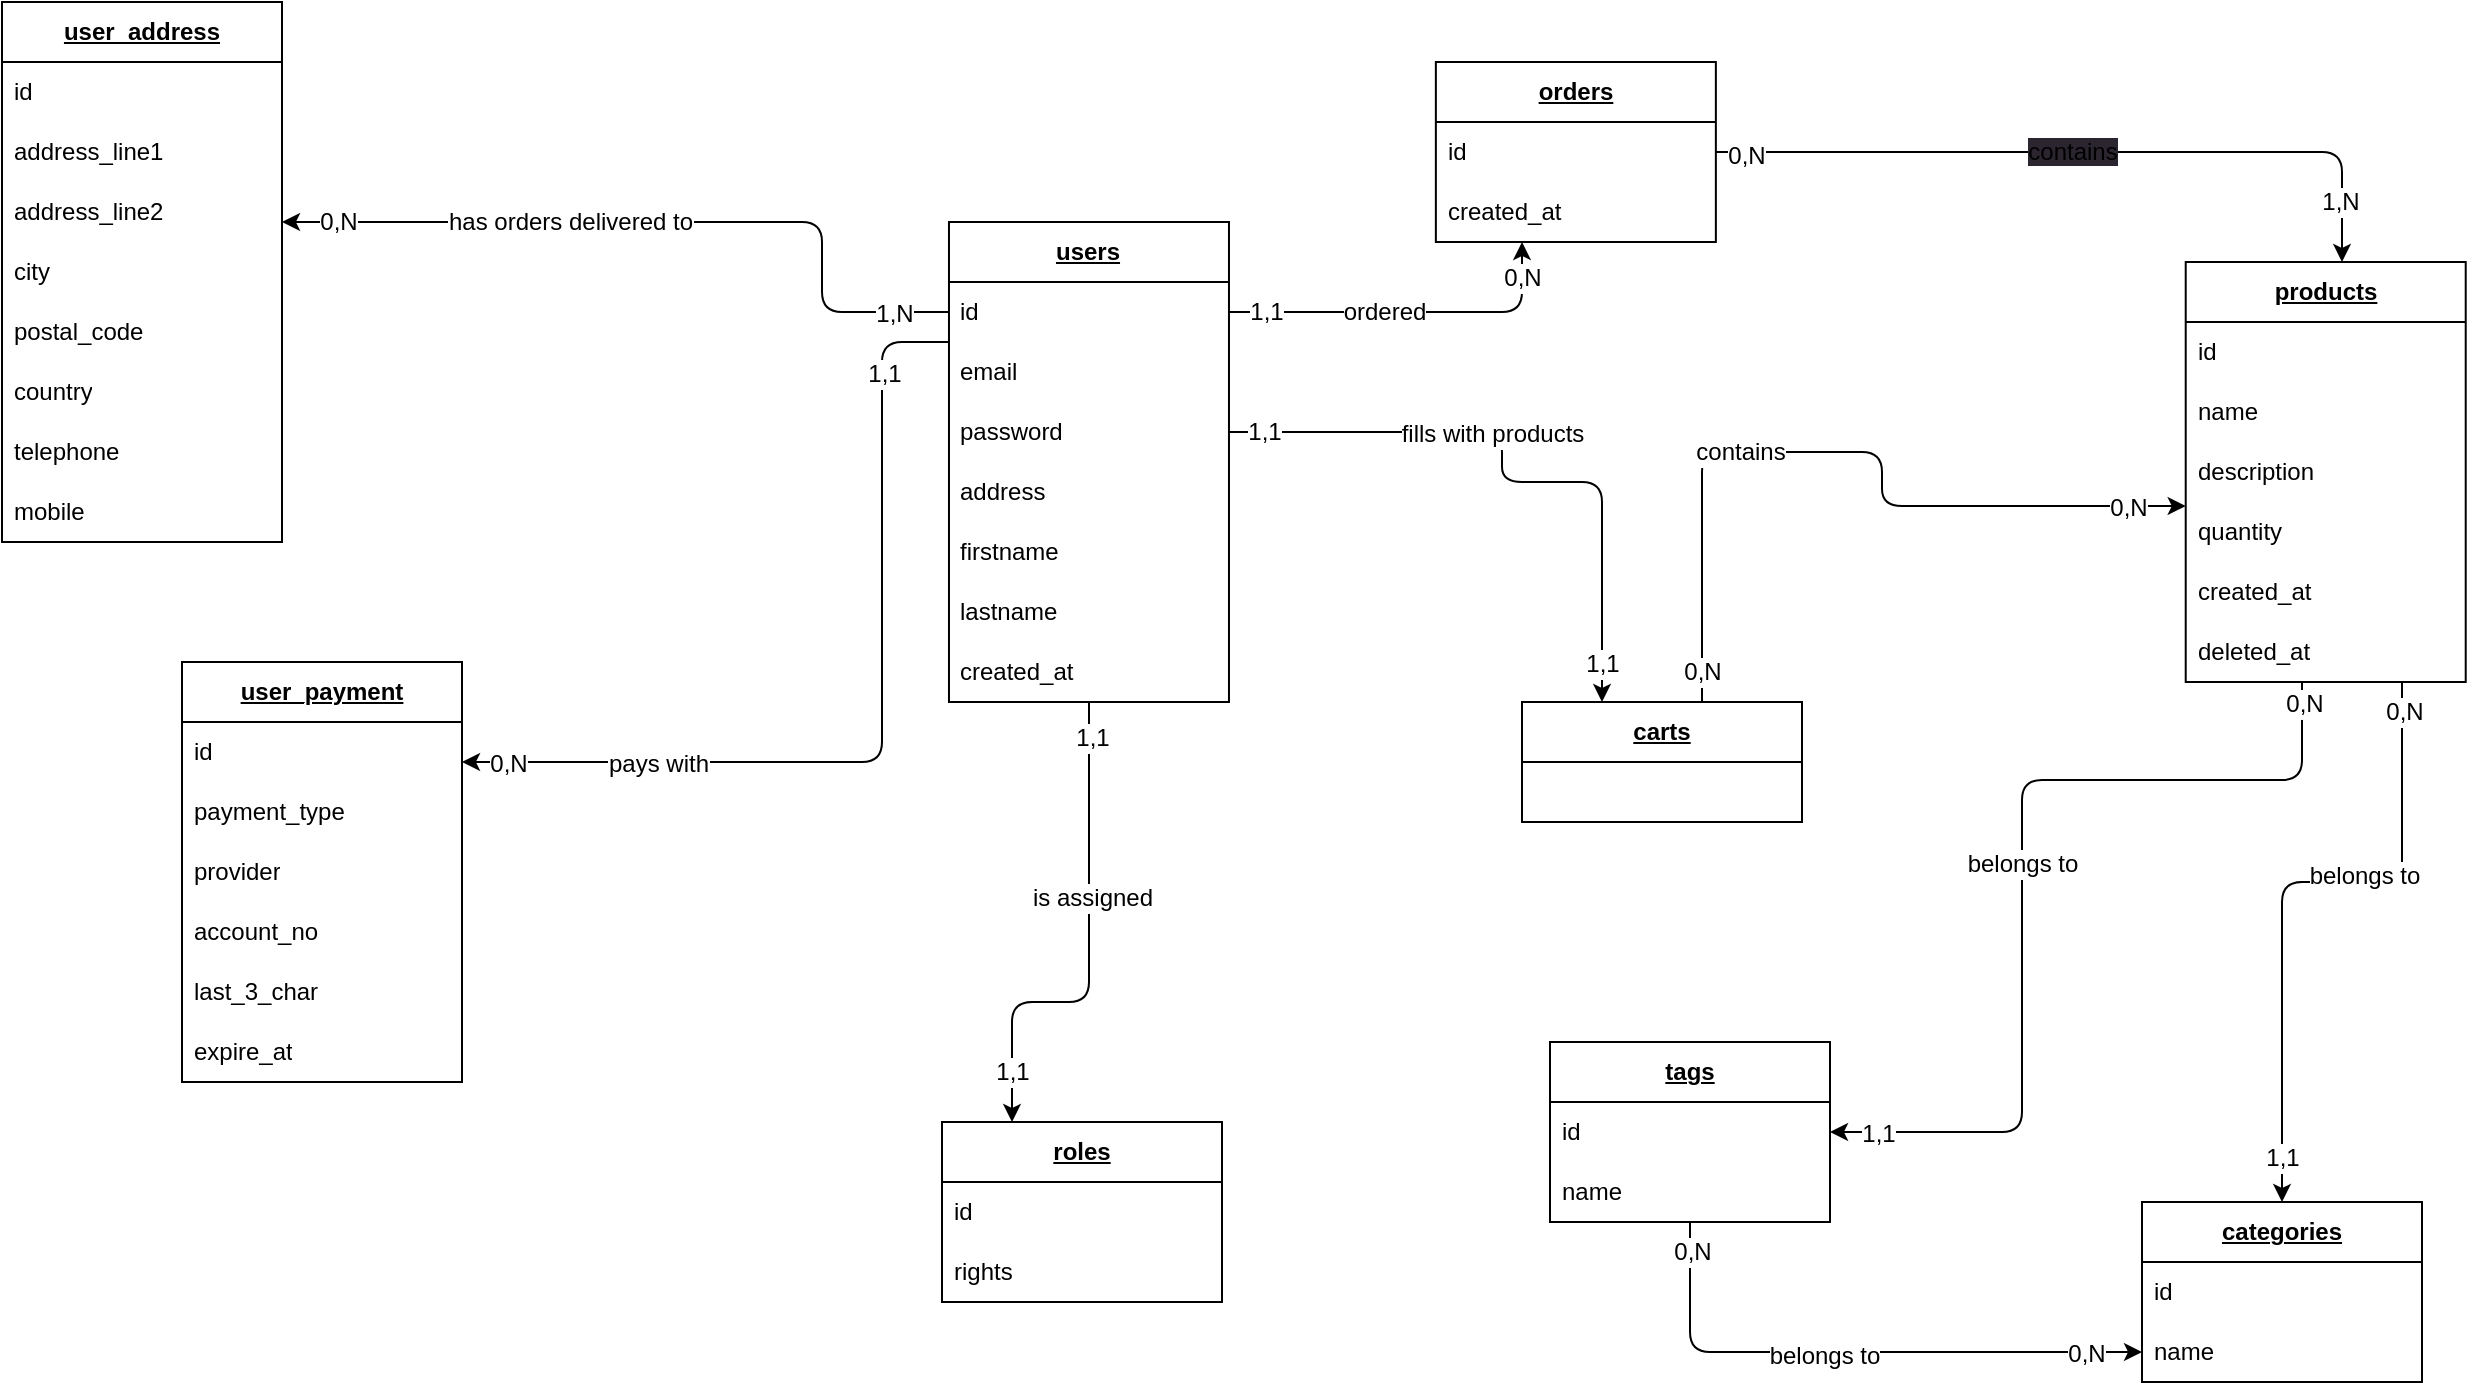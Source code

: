 <mxfile>
    <diagram name="Page-1" id="nvmFkLAB6nwE_kRz7ofC">
        <mxGraphModel dx="2069" dy="909" grid="1" gridSize="10" guides="1" tooltips="1" connect="1" arrows="1" fold="1" page="1" pageScale="1" pageWidth="827" pageHeight="1169" math="0" shadow="0">
            <root>
                <mxCell id="0"/>
                <mxCell id="1" parent="0"/>
                <mxCell id="96" style="edgeStyle=orthogonalEdgeStyle;rounded=1;html=1;strokeColor=default;fontSize=12;" parent="1" source="9zf9LuYom2PxIqwyLPYn-1" target="9zf9LuYom2PxIqwyLPYn-46" edge="1">
                    <mxGeometry relative="1" as="geometry">
                        <Array as="points">
                            <mxPoint x="320" y="225"/>
                            <mxPoint x="320" y="250"/>
                            <mxPoint x="370" y="250"/>
                        </Array>
                    </mxGeometry>
                </mxCell>
                <mxCell id="97" value="fills with products" style="edgeLabel;html=1;align=center;verticalAlign=middle;resizable=0;points=[];fontSize=12;" parent="96" vertex="1" connectable="0">
                    <mxGeometry x="-0.183" y="-1" relative="1" as="geometry">
                        <mxPoint as="offset"/>
                    </mxGeometry>
                </mxCell>
                <mxCell id="108" value="1,1" style="edgeLabel;html=1;align=center;verticalAlign=middle;resizable=0;points=[];fontSize=12;" parent="96" vertex="1" connectable="0">
                    <mxGeometry x="-0.891" y="-1" relative="1" as="geometry">
                        <mxPoint y="-1" as="offset"/>
                    </mxGeometry>
                </mxCell>
                <mxCell id="109" value="1,1" style="edgeLabel;html=1;align=center;verticalAlign=middle;resizable=0;points=[];fontSize=12;" parent="96" vertex="1" connectable="0">
                    <mxGeometry x="0.882" relative="1" as="geometry">
                        <mxPoint as="offset"/>
                    </mxGeometry>
                </mxCell>
                <mxCell id="98" style="edgeStyle=orthogonalEdgeStyle;rounded=1;html=1;entryX=0.25;entryY=0;entryDx=0;entryDy=0;strokeColor=default;fontSize=12;" parent="1" source="9zf9LuYom2PxIqwyLPYn-1" target="9zf9LuYom2PxIqwyLPYn-55" edge="1">
                    <mxGeometry relative="1" as="geometry">
                        <Array as="points">
                            <mxPoint x="114" y="510"/>
                            <mxPoint x="75" y="510"/>
                        </Array>
                    </mxGeometry>
                </mxCell>
                <mxCell id="99" value="is assigned" style="edgeLabel;html=1;align=center;verticalAlign=middle;resizable=0;points=[];fontSize=12;" parent="98" vertex="1" connectable="0">
                    <mxGeometry x="-0.217" y="1" relative="1" as="geometry">
                        <mxPoint as="offset"/>
                    </mxGeometry>
                </mxCell>
                <mxCell id="103" value="1,1" style="edgeLabel;html=1;align=center;verticalAlign=middle;resizable=0;points=[];fontSize=12;" parent="98" vertex="1" connectable="0">
                    <mxGeometry x="-0.856" y="1" relative="1" as="geometry">
                        <mxPoint as="offset"/>
                    </mxGeometry>
                </mxCell>
                <mxCell id="104" value="1,1" style="edgeLabel;html=1;align=center;verticalAlign=middle;resizable=0;points=[];fontSize=12;" parent="98" vertex="1" connectable="0">
                    <mxGeometry x="0.864" y="1" relative="1" as="geometry">
                        <mxPoint x="-1" y="-8" as="offset"/>
                    </mxGeometry>
                </mxCell>
                <mxCell id="9zf9LuYom2PxIqwyLPYn-1" value="&lt;b&gt;&lt;u&gt;users&lt;/u&gt;&lt;/b&gt;" style="swimlane;fontStyle=0;childLayout=stackLayout;horizontal=1;startSize=30;horizontalStack=0;resizeParent=1;resizeParentMax=0;resizeLast=0;collapsible=1;marginBottom=0;whiteSpace=wrap;html=1;" parent="1" vertex="1">
                    <mxGeometry x="43.49" y="120" width="140" height="240" as="geometry"/>
                </mxCell>
                <mxCell id="9zf9LuYom2PxIqwyLPYn-2" value="id" style="text;strokeColor=none;fillColor=none;align=left;verticalAlign=middle;spacingLeft=4;spacingRight=4;overflow=hidden;points=[[0,0.5],[1,0.5]];portConstraint=eastwest;rotatable=0;whiteSpace=wrap;html=1;" parent="9zf9LuYom2PxIqwyLPYn-1" vertex="1">
                    <mxGeometry y="30" width="140" height="30" as="geometry"/>
                </mxCell>
                <mxCell id="9zf9LuYom2PxIqwyLPYn-3" value="email" style="text;strokeColor=none;fillColor=none;align=left;verticalAlign=middle;spacingLeft=4;spacingRight=4;overflow=hidden;points=[[0,0.5],[1,0.5]];portConstraint=eastwest;rotatable=0;whiteSpace=wrap;html=1;" parent="9zf9LuYom2PxIqwyLPYn-1" vertex="1">
                    <mxGeometry y="60" width="140" height="30" as="geometry"/>
                </mxCell>
                <mxCell id="9zf9LuYom2PxIqwyLPYn-4" value="password" style="text;strokeColor=none;fillColor=none;align=left;verticalAlign=middle;spacingLeft=4;spacingRight=4;overflow=hidden;points=[[0,0.5],[1,0.5]];portConstraint=eastwest;rotatable=0;whiteSpace=wrap;html=1;" parent="9zf9LuYom2PxIqwyLPYn-1" vertex="1">
                    <mxGeometry y="90" width="140" height="30" as="geometry"/>
                </mxCell>
                <mxCell id="9zf9LuYom2PxIqwyLPYn-35" value="address" style="text;strokeColor=none;fillColor=none;align=left;verticalAlign=middle;spacingLeft=4;spacingRight=4;overflow=hidden;points=[[0,0.5],[1,0.5]];portConstraint=eastwest;rotatable=0;whiteSpace=wrap;html=1;" parent="9zf9LuYom2PxIqwyLPYn-1" vertex="1">
                    <mxGeometry y="120" width="140" height="30" as="geometry"/>
                </mxCell>
                <mxCell id="9zf9LuYom2PxIqwyLPYn-37" value="firstname" style="text;strokeColor=none;fillColor=none;align=left;verticalAlign=middle;spacingLeft=4;spacingRight=4;overflow=hidden;points=[[0,0.5],[1,0.5]];portConstraint=eastwest;rotatable=0;whiteSpace=wrap;html=1;" parent="9zf9LuYom2PxIqwyLPYn-1" vertex="1">
                    <mxGeometry y="150" width="140" height="30" as="geometry"/>
                </mxCell>
                <mxCell id="9zf9LuYom2PxIqwyLPYn-38" value="lastname" style="text;strokeColor=none;fillColor=none;align=left;verticalAlign=middle;spacingLeft=4;spacingRight=4;overflow=hidden;points=[[0,0.5],[1,0.5]];portConstraint=eastwest;rotatable=0;whiteSpace=wrap;html=1;" parent="9zf9LuYom2PxIqwyLPYn-1" vertex="1">
                    <mxGeometry y="180" width="140" height="30" as="geometry"/>
                </mxCell>
                <mxCell id="123" value="created_at" style="text;strokeColor=none;fillColor=none;align=left;verticalAlign=middle;spacingLeft=4;spacingRight=4;overflow=hidden;points=[[0,0.5],[1,0.5]];portConstraint=eastwest;rotatable=0;whiteSpace=wrap;html=1;" parent="9zf9LuYom2PxIqwyLPYn-1" vertex="1">
                    <mxGeometry y="210" width="140" height="30" as="geometry"/>
                </mxCell>
                <mxCell id="9zf9LuYom2PxIqwyLPYn-39" value="&lt;b&gt;&lt;u&gt;orders&lt;/u&gt;&lt;/b&gt;" style="swimlane;fontStyle=0;childLayout=stackLayout;horizontal=1;startSize=30;horizontalStack=0;resizeParent=1;resizeParentMax=0;resizeLast=0;collapsible=1;marginBottom=0;whiteSpace=wrap;html=1;" parent="1" vertex="1">
                    <mxGeometry x="286.93" y="40" width="140" height="90" as="geometry"/>
                </mxCell>
                <mxCell id="9zf9LuYom2PxIqwyLPYn-40" value="id" style="text;strokeColor=none;fillColor=none;align=left;verticalAlign=middle;spacingLeft=4;spacingRight=4;overflow=hidden;points=[[0,0.5],[1,0.5]];portConstraint=eastwest;rotatable=0;whiteSpace=wrap;html=1;" parent="9zf9LuYom2PxIqwyLPYn-39" vertex="1">
                    <mxGeometry y="30" width="140" height="30" as="geometry"/>
                </mxCell>
                <mxCell id="124" value="created_at" style="text;strokeColor=none;fillColor=none;align=left;verticalAlign=middle;spacingLeft=4;spacingRight=4;overflow=hidden;points=[[0,0.5],[1,0.5]];portConstraint=eastwest;rotatable=0;whiteSpace=wrap;html=1;" parent="9zf9LuYom2PxIqwyLPYn-39" vertex="1">
                    <mxGeometry y="60" width="140" height="30" as="geometry"/>
                </mxCell>
                <mxCell id="89" style="edgeStyle=orthogonalEdgeStyle;rounded=1;html=1;strokeColor=default;fontSize=12;" parent="1" source="9zf9LuYom2PxIqwyLPYn-46" target="9zf9LuYom2PxIqwyLPYn-52" edge="1">
                    <mxGeometry relative="1" as="geometry">
                        <Array as="points">
                            <mxPoint x="420" y="235"/>
                            <mxPoint x="510" y="235"/>
                            <mxPoint x="510" y="262"/>
                        </Array>
                    </mxGeometry>
                </mxCell>
                <mxCell id="90" value="contains" style="edgeLabel;html=1;align=center;verticalAlign=middle;resizable=0;points=[];fontSize=12;" parent="89" vertex="1" connectable="0">
                    <mxGeometry x="-0.272" relative="1" as="geometry">
                        <mxPoint as="offset"/>
                    </mxGeometry>
                </mxCell>
                <mxCell id="110" value="0,N" style="edgeLabel;html=1;align=center;verticalAlign=middle;resizable=0;points=[];fontSize=12;" parent="89" vertex="1" connectable="0">
                    <mxGeometry x="-0.924" relative="1" as="geometry">
                        <mxPoint as="offset"/>
                    </mxGeometry>
                </mxCell>
                <mxCell id="111" value="0,N" style="edgeLabel;html=1;align=center;verticalAlign=middle;resizable=0;points=[];fontSize=12;" parent="89" vertex="1" connectable="0">
                    <mxGeometry x="0.854" y="-1" relative="1" as="geometry">
                        <mxPoint as="offset"/>
                    </mxGeometry>
                </mxCell>
                <mxCell id="9zf9LuYom2PxIqwyLPYn-46" value="&lt;b&gt;&lt;u&gt;carts&lt;/u&gt;&lt;/b&gt;" style="swimlane;fontStyle=0;childLayout=stackLayout;horizontal=1;startSize=30;horizontalStack=0;resizeParent=1;resizeParentMax=0;resizeLast=0;collapsible=1;marginBottom=0;whiteSpace=wrap;html=1;" parent="1" vertex="1">
                    <mxGeometry x="330" y="360" width="140" height="60" as="geometry"/>
                </mxCell>
                <mxCell id="9zf9LuYom2PxIqwyLPYn-55" value="&lt;b&gt;&lt;u&gt;roles&lt;br&gt;&lt;/u&gt;&lt;/b&gt;" style="swimlane;fontStyle=0;childLayout=stackLayout;horizontal=1;startSize=30;horizontalStack=0;resizeParent=1;resizeParentMax=0;resizeLast=0;collapsible=1;marginBottom=0;whiteSpace=wrap;html=1;" parent="1" vertex="1">
                    <mxGeometry x="40" y="570" width="140" height="90" as="geometry"/>
                </mxCell>
                <mxCell id="9zf9LuYom2PxIqwyLPYn-56" value="id" style="text;strokeColor=none;fillColor=none;align=left;verticalAlign=middle;spacingLeft=4;spacingRight=4;overflow=hidden;points=[[0,0.5],[1,0.5]];portConstraint=eastwest;rotatable=0;whiteSpace=wrap;html=1;" parent="9zf9LuYom2PxIqwyLPYn-55" vertex="1">
                    <mxGeometry y="30" width="140" height="30" as="geometry"/>
                </mxCell>
                <mxCell id="9zf9LuYom2PxIqwyLPYn-57" value="rights" style="text;strokeColor=none;fillColor=none;align=left;verticalAlign=middle;spacingLeft=4;spacingRight=4;overflow=hidden;points=[[0,0.5],[1,0.5]];portConstraint=eastwest;rotatable=0;whiteSpace=wrap;html=1;" parent="9zf9LuYom2PxIqwyLPYn-55" vertex="1">
                    <mxGeometry y="60" width="140" height="30" as="geometry"/>
                </mxCell>
                <mxCell id="9zf9LuYom2PxIqwyLPYn-80" value="" style="group" parent="1" vertex="1" connectable="0">
                    <mxGeometry x="530" y="570" width="260.0" height="130" as="geometry"/>
                </mxCell>
                <mxCell id="4" value="" style="group" parent="9zf9LuYom2PxIqwyLPYn-80" vertex="1" connectable="0">
                    <mxGeometry x="110" y="10" width="140" height="120" as="geometry"/>
                </mxCell>
                <mxCell id="9zf9LuYom2PxIqwyLPYn-67" value="&lt;b&gt;&lt;u&gt;categories&lt;br&gt;&lt;/u&gt;&lt;/b&gt;" style="swimlane;fontStyle=0;childLayout=stackLayout;horizontal=1;startSize=30;horizontalStack=0;resizeParent=1;resizeParentMax=0;resizeLast=0;collapsible=1;marginBottom=0;whiteSpace=wrap;html=1;" parent="4" vertex="1">
                    <mxGeometry y="30" width="140" height="90" as="geometry"/>
                </mxCell>
                <mxCell id="9zf9LuYom2PxIqwyLPYn-68" value="id" style="text;strokeColor=none;fillColor=none;align=left;verticalAlign=middle;spacingLeft=4;spacingRight=4;overflow=hidden;points=[[0,0.5],[1,0.5]];portConstraint=eastwest;rotatable=0;whiteSpace=wrap;html=1;" parent="9zf9LuYom2PxIqwyLPYn-67" vertex="1">
                    <mxGeometry y="30" width="140" height="30" as="geometry"/>
                </mxCell>
                <mxCell id="9zf9LuYom2PxIqwyLPYn-69" value="name" style="text;strokeColor=none;fillColor=none;align=left;verticalAlign=middle;spacingLeft=4;spacingRight=4;overflow=hidden;points=[[0,0.5],[1,0.5]];portConstraint=eastwest;rotatable=0;whiteSpace=wrap;html=1;" parent="9zf9LuYom2PxIqwyLPYn-67" vertex="1">
                    <mxGeometry y="60" width="140" height="30" as="geometry"/>
                </mxCell>
                <mxCell id="7" value="" style="group" parent="1" vertex="1" connectable="0">
                    <mxGeometry x="590.0" y="132.72" width="167.86" height="197.28" as="geometry"/>
                </mxCell>
                <mxCell id="6" value="" style="group" parent="7" vertex="1" connectable="0">
                    <mxGeometry x="50.93" y="7.28" width="167.86" height="190" as="geometry"/>
                </mxCell>
                <mxCell id="5" value="" style="group" parent="6" vertex="1" connectable="0">
                    <mxGeometry x="20.93" width="146.93" height="180" as="geometry"/>
                </mxCell>
                <mxCell id="9zf9LuYom2PxIqwyLPYn-48" value="&lt;b&gt;&lt;u&gt;products&lt;/u&gt;&lt;/b&gt;" style="swimlane;fontStyle=0;childLayout=stackLayout;horizontal=1;startSize=30;horizontalStack=0;resizeParent=1;resizeParentMax=0;resizeLast=0;collapsible=1;marginBottom=0;whiteSpace=wrap;html=1;" parent="5" vertex="1">
                    <mxGeometry width="140" height="210" as="geometry"/>
                </mxCell>
                <mxCell id="9zf9LuYom2PxIqwyLPYn-49" value="id" style="text;strokeColor=none;fillColor=none;align=left;verticalAlign=middle;spacingLeft=4;spacingRight=4;overflow=hidden;points=[[0,0.5],[1,0.5]];portConstraint=eastwest;rotatable=0;whiteSpace=wrap;html=1;" parent="9zf9LuYom2PxIqwyLPYn-48" vertex="1">
                    <mxGeometry y="30" width="140" height="30" as="geometry"/>
                </mxCell>
                <mxCell id="9zf9LuYom2PxIqwyLPYn-50" value="name" style="text;strokeColor=none;fillColor=none;align=left;verticalAlign=middle;spacingLeft=4;spacingRight=4;overflow=hidden;points=[[0,0.5],[1,0.5]];portConstraint=eastwest;rotatable=0;whiteSpace=wrap;html=1;" parent="9zf9LuYom2PxIqwyLPYn-48" vertex="1">
                    <mxGeometry y="60" width="140" height="30" as="geometry"/>
                </mxCell>
                <mxCell id="9zf9LuYom2PxIqwyLPYn-51" value="description" style="text;strokeColor=none;fillColor=none;align=left;verticalAlign=middle;spacingLeft=4;spacingRight=4;overflow=hidden;points=[[0,0.5],[1,0.5]];portConstraint=eastwest;rotatable=0;whiteSpace=wrap;html=1;" parent="9zf9LuYom2PxIqwyLPYn-48" vertex="1">
                    <mxGeometry y="90" width="140" height="30" as="geometry"/>
                </mxCell>
                <mxCell id="9zf9LuYom2PxIqwyLPYn-52" value="quantity" style="text;strokeColor=none;fillColor=none;align=left;verticalAlign=middle;spacingLeft=4;spacingRight=4;overflow=hidden;points=[[0,0.5],[1,0.5]];portConstraint=eastwest;rotatable=0;whiteSpace=wrap;html=1;" parent="9zf9LuYom2PxIqwyLPYn-48" vertex="1">
                    <mxGeometry y="120" width="140" height="30" as="geometry"/>
                </mxCell>
                <mxCell id="121" value="created_at" style="text;strokeColor=none;fillColor=none;align=left;verticalAlign=middle;spacingLeft=4;spacingRight=4;overflow=hidden;points=[[0,0.5],[1,0.5]];portConstraint=eastwest;rotatable=0;whiteSpace=wrap;html=1;" parent="9zf9LuYom2PxIqwyLPYn-48" vertex="1">
                    <mxGeometry y="150" width="140" height="30" as="geometry"/>
                </mxCell>
                <mxCell id="125" value="deleted_at" style="text;strokeColor=none;fillColor=none;align=left;verticalAlign=middle;spacingLeft=4;spacingRight=4;overflow=hidden;points=[[0,0.5],[1,0.5]];portConstraint=eastwest;rotatable=0;whiteSpace=wrap;html=1;" parent="9zf9LuYom2PxIqwyLPYn-48" vertex="1">
                    <mxGeometry y="180" width="140" height="30" as="geometry"/>
                </mxCell>
                <mxCell id="39" value="" style="group" parent="1" vertex="1" connectable="0">
                    <mxGeometry x="344" y="500" width="140" height="150" as="geometry"/>
                </mxCell>
                <mxCell id="32" value="" style="group" parent="39" vertex="1" connectable="0">
                    <mxGeometry width="140" height="120" as="geometry"/>
                </mxCell>
                <mxCell id="33" value="&lt;b&gt;&lt;u&gt;tags&lt;br&gt;&lt;/u&gt;&lt;/b&gt;" style="swimlane;fontStyle=0;childLayout=stackLayout;horizontal=1;startSize=30;horizontalStack=0;resizeParent=1;resizeParentMax=0;resizeLast=0;collapsible=1;marginBottom=0;whiteSpace=wrap;html=1;" parent="32" vertex="1">
                    <mxGeometry y="30" width="140" height="90" as="geometry"/>
                </mxCell>
                <mxCell id="34" value="id" style="text;strokeColor=none;fillColor=none;align=left;verticalAlign=middle;spacingLeft=4;spacingRight=4;overflow=hidden;points=[[0,0.5],[1,0.5]];portConstraint=eastwest;rotatable=0;whiteSpace=wrap;html=1;" parent="33" vertex="1">
                    <mxGeometry y="30" width="140" height="30" as="geometry"/>
                </mxCell>
                <mxCell id="35" value="name" style="text;strokeColor=none;fillColor=none;align=left;verticalAlign=middle;spacingLeft=4;spacingRight=4;overflow=hidden;points=[[0,0.5],[1,0.5]];portConstraint=eastwest;rotatable=0;whiteSpace=wrap;html=1;" parent="33" vertex="1">
                    <mxGeometry y="60" width="140" height="30" as="geometry"/>
                </mxCell>
                <mxCell id="79" style="edgeStyle=orthogonalEdgeStyle;rounded=1;html=1;strokeColor=default;entryX=0;entryY=0.5;entryDx=0;entryDy=0;" parent="1" source="33" target="9zf9LuYom2PxIqwyLPYn-69" edge="1">
                    <mxGeometry relative="1" as="geometry">
                        <mxPoint x="650" y="520" as="targetPoint"/>
                    </mxGeometry>
                </mxCell>
                <mxCell id="80" value="&lt;font style=&quot;font-size: 12px;&quot;&gt;belongs to&lt;/font&gt;" style="edgeLabel;html=1;align=center;verticalAlign=middle;resizable=0;points=[];" parent="79" vertex="1" connectable="0">
                    <mxGeometry x="-0.093" y="-2" relative="1" as="geometry">
                        <mxPoint as="offset"/>
                    </mxGeometry>
                </mxCell>
                <mxCell id="114" value="0,N" style="edgeLabel;html=1;align=center;verticalAlign=middle;resizable=0;points=[];fontSize=12;" parent="79" vertex="1" connectable="0">
                    <mxGeometry x="-0.897" y="1" relative="1" as="geometry">
                        <mxPoint as="offset"/>
                    </mxGeometry>
                </mxCell>
                <mxCell id="117" value="0,N" style="edgeLabel;html=1;align=center;verticalAlign=middle;resizable=0;points=[];fontSize=12;" parent="79" vertex="1" connectable="0">
                    <mxGeometry x="0.808" y="-1" relative="1" as="geometry">
                        <mxPoint as="offset"/>
                    </mxGeometry>
                </mxCell>
                <mxCell id="84" style="edgeStyle=orthogonalEdgeStyle;rounded=1;html=1;strokeColor=default;" parent="1" source="9zf9LuYom2PxIqwyLPYn-48" target="9zf9LuYom2PxIqwyLPYn-67" edge="1">
                    <mxGeometry relative="1" as="geometry">
                        <mxPoint x="750" y="310" as="sourcePoint"/>
                        <mxPoint x="800" y="350" as="targetPoint"/>
                        <Array as="points">
                            <mxPoint x="770" y="450"/>
                            <mxPoint x="710" y="450"/>
                        </Array>
                    </mxGeometry>
                </mxCell>
                <mxCell id="85" value="&lt;font style=&quot;font-size: 12px;&quot;&gt;belongs to&lt;/font&gt;" style="edgeLabel;html=1;align=center;verticalAlign=middle;resizable=0;points=[];" parent="84" vertex="1" connectable="0">
                    <mxGeometry x="-0.256" y="-3" relative="1" as="geometry">
                        <mxPoint as="offset"/>
                    </mxGeometry>
                </mxCell>
                <mxCell id="115" value="0,N" style="edgeLabel;html=1;align=center;verticalAlign=middle;resizable=0;points=[];fontSize=12;" parent="84" vertex="1" connectable="0">
                    <mxGeometry x="-0.91" y="1" relative="1" as="geometry">
                        <mxPoint as="offset"/>
                    </mxGeometry>
                </mxCell>
                <mxCell id="116" value="1,1" style="edgeLabel;html=1;align=center;verticalAlign=middle;resizable=0;points=[];fontSize=12;" parent="84" vertex="1" connectable="0">
                    <mxGeometry x="0.858" relative="1" as="geometry">
                        <mxPoint as="offset"/>
                    </mxGeometry>
                </mxCell>
                <mxCell id="86" style="edgeStyle=orthogonalEdgeStyle;rounded=1;html=1;strokeColor=default;" parent="1" source="9zf9LuYom2PxIqwyLPYn-40" target="9zf9LuYom2PxIqwyLPYn-48" edge="1">
                    <mxGeometry relative="1" as="geometry">
                        <Array as="points">
                            <mxPoint x="740" y="85"/>
                        </Array>
                    </mxGeometry>
                </mxCell>
                <mxCell id="87" value="&lt;span style=&quot;font-size: 12px; background-color: rgb(42, 37, 47);&quot;&gt;contains&lt;/span&gt;" style="edgeLabel;html=1;align=center;verticalAlign=middle;resizable=0;points=[];" parent="86" vertex="1" connectable="0">
                    <mxGeometry x="0.178" y="1" relative="1" as="geometry">
                        <mxPoint x="-39" y="1" as="offset"/>
                    </mxGeometry>
                </mxCell>
                <mxCell id="119" value="1,N" style="edgeLabel;html=1;align=center;verticalAlign=middle;resizable=0;points=[];fontSize=12;" parent="86" vertex="1" connectable="0">
                    <mxGeometry x="0.917" y="1" relative="1" as="geometry">
                        <mxPoint x="-2" y="-15" as="offset"/>
                    </mxGeometry>
                </mxCell>
                <mxCell id="120" value="0,N" style="edgeLabel;html=1;align=center;verticalAlign=middle;resizable=0;points=[];fontSize=12;" parent="86" vertex="1" connectable="0">
                    <mxGeometry x="-0.918" y="-2" relative="1" as="geometry">
                        <mxPoint as="offset"/>
                    </mxGeometry>
                </mxCell>
                <mxCell id="91" style="edgeStyle=orthogonalEdgeStyle;rounded=1;html=1;strokeColor=default;fontSize=12;" parent="1" source="9zf9LuYom2PxIqwyLPYn-1" target="9zf9LuYom2PxIqwyLPYn-39" edge="1">
                    <mxGeometry relative="1" as="geometry">
                        <Array as="points">
                            <mxPoint x="124" y="165"/>
                            <mxPoint x="330" y="165"/>
                            <mxPoint x="330" y="140"/>
                        </Array>
                    </mxGeometry>
                </mxCell>
                <mxCell id="93" value="ordered" style="edgeLabel;html=1;align=center;verticalAlign=middle;resizable=0;points=[];fontSize=12;" parent="91" vertex="1" connectable="0">
                    <mxGeometry x="-0.149" relative="1" as="geometry">
                        <mxPoint as="offset"/>
                    </mxGeometry>
                </mxCell>
                <mxCell id="105" value="1,1" style="edgeLabel;html=1;align=center;verticalAlign=middle;resizable=0;points=[];fontSize=12;" parent="91" vertex="1" connectable="0">
                    <mxGeometry x="-0.891" y="-1" relative="1" as="geometry">
                        <mxPoint x="8" y="-1" as="offset"/>
                    </mxGeometry>
                </mxCell>
                <mxCell id="106" value="0,N" style="edgeLabel;html=1;align=center;verticalAlign=middle;resizable=0;points=[];fontSize=12;" parent="91" vertex="1" connectable="0">
                    <mxGeometry x="0.801" relative="1" as="geometry">
                        <mxPoint as="offset"/>
                    </mxGeometry>
                </mxCell>
                <mxCell id="81" value="&lt;font style=&quot;font-size: 12px;&quot;&gt;belongs to&lt;/font&gt;" style="edgeStyle=orthogonalEdgeStyle;rounded=1;html=1;strokeColor=default;" parent="1" source="9zf9LuYom2PxIqwyLPYn-48" target="33" edge="1">
                    <mxGeometry relative="1" as="geometry">
                        <mxPoint x="720" y="300" as="targetPoint"/>
                        <Array as="points">
                            <mxPoint x="720" y="399"/>
                            <mxPoint x="580" y="399"/>
                            <mxPoint x="580" y="575"/>
                        </Array>
                    </mxGeometry>
                </mxCell>
                <mxCell id="112" value="0,N" style="edgeLabel;html=1;align=center;verticalAlign=middle;resizable=0;points=[];fontSize=12;" parent="81" vertex="1" connectable="0">
                    <mxGeometry x="-0.954" y="1" relative="1" as="geometry">
                        <mxPoint as="offset"/>
                    </mxGeometry>
                </mxCell>
                <mxCell id="113" value="1,1" style="edgeLabel;html=1;align=center;verticalAlign=middle;resizable=0;points=[];fontSize=12;" parent="81" vertex="1" connectable="0">
                    <mxGeometry x="0.939" y="1" relative="1" as="geometry">
                        <mxPoint x="10" as="offset"/>
                    </mxGeometry>
                </mxCell>
                <mxCell id="126" value="&lt;b&gt;&lt;u&gt;user_address&lt;/u&gt;&lt;/b&gt;" style="swimlane;fontStyle=0;childLayout=stackLayout;horizontal=1;startSize=30;horizontalStack=0;resizeParent=1;resizeParentMax=0;resizeLast=0;collapsible=1;marginBottom=0;whiteSpace=wrap;html=1;" parent="1" vertex="1">
                    <mxGeometry x="-430" y="10" width="140" height="270" as="geometry"/>
                </mxCell>
                <mxCell id="155" value="id" style="text;strokeColor=none;fillColor=none;align=left;verticalAlign=middle;spacingLeft=4;spacingRight=4;overflow=hidden;points=[[0,0.5],[1,0.5]];portConstraint=eastwest;rotatable=0;whiteSpace=wrap;html=1;" vertex="1" parent="126">
                    <mxGeometry y="30" width="140" height="30" as="geometry"/>
                </mxCell>
                <mxCell id="127" value="address_line1" style="text;strokeColor=none;fillColor=none;align=left;verticalAlign=middle;spacingLeft=4;spacingRight=4;overflow=hidden;points=[[0,0.5],[1,0.5]];portConstraint=eastwest;rotatable=0;whiteSpace=wrap;html=1;" parent="126" vertex="1">
                    <mxGeometry y="60" width="140" height="30" as="geometry"/>
                </mxCell>
                <mxCell id="128" value="address_line2" style="text;strokeColor=none;fillColor=none;align=left;verticalAlign=middle;spacingLeft=4;spacingRight=4;overflow=hidden;points=[[0,0.5],[1,0.5]];portConstraint=eastwest;rotatable=0;whiteSpace=wrap;html=1;" parent="126" vertex="1">
                    <mxGeometry y="90" width="140" height="30" as="geometry"/>
                </mxCell>
                <mxCell id="130" value="city" style="text;strokeColor=none;fillColor=none;align=left;verticalAlign=middle;spacingLeft=4;spacingRight=4;overflow=hidden;points=[[0,0.5],[1,0.5]];portConstraint=eastwest;rotatable=0;whiteSpace=wrap;html=1;" parent="126" vertex="1">
                    <mxGeometry y="120" width="140" height="30" as="geometry"/>
                </mxCell>
                <mxCell id="129" value="postal_code" style="text;strokeColor=none;fillColor=none;align=left;verticalAlign=middle;spacingLeft=4;spacingRight=4;overflow=hidden;points=[[0,0.5],[1,0.5]];portConstraint=eastwest;rotatable=0;whiteSpace=wrap;html=1;" parent="126" vertex="1">
                    <mxGeometry y="150" width="140" height="30" as="geometry"/>
                </mxCell>
                <mxCell id="131" value="country" style="text;strokeColor=none;fillColor=none;align=left;verticalAlign=middle;spacingLeft=4;spacingRight=4;overflow=hidden;points=[[0,0.5],[1,0.5]];portConstraint=eastwest;rotatable=0;whiteSpace=wrap;html=1;" parent="126" vertex="1">
                    <mxGeometry y="180" width="140" height="30" as="geometry"/>
                </mxCell>
                <mxCell id="132" value="telephone" style="text;strokeColor=none;fillColor=none;align=left;verticalAlign=middle;spacingLeft=4;spacingRight=4;overflow=hidden;points=[[0,0.5],[1,0.5]];portConstraint=eastwest;rotatable=0;whiteSpace=wrap;html=1;" parent="126" vertex="1">
                    <mxGeometry y="210" width="140" height="30" as="geometry"/>
                </mxCell>
                <mxCell id="133" value="mobile" style="text;strokeColor=none;fillColor=none;align=left;verticalAlign=middle;spacingLeft=4;spacingRight=4;overflow=hidden;points=[[0,0.5],[1,0.5]];portConstraint=eastwest;rotatable=0;whiteSpace=wrap;html=1;" parent="126" vertex="1">
                    <mxGeometry y="240" width="140" height="30" as="geometry"/>
                </mxCell>
                <mxCell id="134" value="&lt;b&gt;&lt;u&gt;user_payment&lt;br&gt;&lt;/u&gt;&lt;/b&gt;" style="swimlane;fontStyle=0;childLayout=stackLayout;horizontal=1;startSize=30;horizontalStack=0;resizeParent=1;resizeParentMax=0;resizeLast=0;collapsible=1;marginBottom=0;whiteSpace=wrap;html=1;" parent="1" vertex="1">
                    <mxGeometry x="-340" y="340" width="140" height="210" as="geometry"/>
                </mxCell>
                <mxCell id="135" value="id" style="text;strokeColor=none;fillColor=none;align=left;verticalAlign=middle;spacingLeft=4;spacingRight=4;overflow=hidden;points=[[0,0.5],[1,0.5]];portConstraint=eastwest;rotatable=0;whiteSpace=wrap;html=1;" parent="134" vertex="1">
                    <mxGeometry y="30" width="140" height="30" as="geometry"/>
                </mxCell>
                <mxCell id="136" value="payment_type" style="text;strokeColor=none;fillColor=none;align=left;verticalAlign=middle;spacingLeft=4;spacingRight=4;overflow=hidden;points=[[0,0.5],[1,0.5]];portConstraint=eastwest;rotatable=0;whiteSpace=wrap;html=1;" parent="134" vertex="1">
                    <mxGeometry y="60" width="140" height="30" as="geometry"/>
                </mxCell>
                <mxCell id="137" value="provider" style="text;strokeColor=none;fillColor=none;align=left;verticalAlign=middle;spacingLeft=4;spacingRight=4;overflow=hidden;points=[[0,0.5],[1,0.5]];portConstraint=eastwest;rotatable=0;whiteSpace=wrap;html=1;" parent="134" vertex="1">
                    <mxGeometry y="90" width="140" height="30" as="geometry"/>
                </mxCell>
                <mxCell id="138" value="account_no" style="text;strokeColor=none;fillColor=none;align=left;verticalAlign=middle;spacingLeft=4;spacingRight=4;overflow=hidden;points=[[0,0.5],[1,0.5]];portConstraint=eastwest;rotatable=0;whiteSpace=wrap;html=1;" parent="134" vertex="1">
                    <mxGeometry y="120" width="140" height="30" as="geometry"/>
                </mxCell>
                <mxCell id="139" value="last_3_char" style="text;strokeColor=none;fillColor=none;align=left;verticalAlign=middle;spacingLeft=4;spacingRight=4;overflow=hidden;points=[[0,0.5],[1,0.5]];portConstraint=eastwest;rotatable=0;whiteSpace=wrap;html=1;" parent="134" vertex="1">
                    <mxGeometry y="150" width="140" height="30" as="geometry"/>
                </mxCell>
                <mxCell id="140" value="expire_at" style="text;strokeColor=none;fillColor=none;align=left;verticalAlign=middle;spacingLeft=4;spacingRight=4;overflow=hidden;points=[[0,0.5],[1,0.5]];portConstraint=eastwest;rotatable=0;whiteSpace=wrap;html=1;" parent="134" vertex="1">
                    <mxGeometry y="180" width="140" height="30" as="geometry"/>
                </mxCell>
                <mxCell id="147" style="edgeStyle=orthogonalEdgeStyle;html=1;" edge="1" parent="1" source="9zf9LuYom2PxIqwyLPYn-2" target="126">
                    <mxGeometry relative="1" as="geometry">
                        <Array as="points">
                            <mxPoint x="-20" y="165"/>
                            <mxPoint x="-20" y="120"/>
                        </Array>
                    </mxGeometry>
                </mxCell>
                <mxCell id="148" value="&lt;font style=&quot;font-size: 12px;&quot;&gt;has orders delivered to&lt;/font&gt;" style="edgeLabel;html=1;align=center;verticalAlign=middle;resizable=0;points=[];" vertex="1" connectable="0" parent="147">
                    <mxGeometry x="0.446" y="2" relative="1" as="geometry">
                        <mxPoint x="39" y="-2" as="offset"/>
                    </mxGeometry>
                </mxCell>
                <mxCell id="151" value="0,N" style="edgeLabel;html=1;align=center;verticalAlign=middle;resizable=0;points=[];fontSize=12;" vertex="1" connectable="0" parent="147">
                    <mxGeometry x="0.908" y="2" relative="1" as="geometry">
                        <mxPoint x="10" y="-2" as="offset"/>
                    </mxGeometry>
                </mxCell>
                <mxCell id="152" value="1,N" style="edgeLabel;html=1;align=center;verticalAlign=middle;resizable=0;points=[];fontSize=12;" vertex="1" connectable="0" parent="147">
                    <mxGeometry x="-0.915" y="2" relative="1" as="geometry">
                        <mxPoint x="-12" y="-1" as="offset"/>
                    </mxGeometry>
                </mxCell>
                <mxCell id="149" style="edgeStyle=orthogonalEdgeStyle;html=1;fontSize=12;" edge="1" parent="1" source="9zf9LuYom2PxIqwyLPYn-2" target="134">
                    <mxGeometry relative="1" as="geometry">
                        <Array as="points">
                            <mxPoint x="10" y="180"/>
                            <mxPoint x="10" y="390"/>
                        </Array>
                    </mxGeometry>
                </mxCell>
                <mxCell id="150" value="pays with" style="edgeLabel;html=1;align=center;verticalAlign=middle;resizable=0;points=[];fontSize=12;" vertex="1" connectable="0" parent="149">
                    <mxGeometry x="0.571" y="3" relative="1" as="geometry">
                        <mxPoint y="-2" as="offset"/>
                    </mxGeometry>
                </mxCell>
                <mxCell id="153" value="0,N" style="edgeLabel;html=1;align=center;verticalAlign=middle;resizable=0;points=[];fontSize=12;" vertex="1" connectable="0" parent="149">
                    <mxGeometry x="0.928" y="1" relative="1" as="geometry">
                        <mxPoint x="6" as="offset"/>
                    </mxGeometry>
                </mxCell>
                <mxCell id="154" value="1,1" style="edgeLabel;html=1;align=center;verticalAlign=middle;resizable=0;points=[];fontSize=12;" vertex="1" connectable="0" parent="149">
                    <mxGeometry x="-0.782" y="1" relative="1" as="geometry">
                        <mxPoint as="offset"/>
                    </mxGeometry>
                </mxCell>
            </root>
        </mxGraphModel>
    </diagram>
</mxfile>